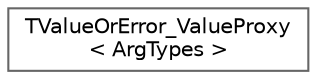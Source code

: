 digraph "Graphical Class Hierarchy"
{
 // INTERACTIVE_SVG=YES
 // LATEX_PDF_SIZE
  bgcolor="transparent";
  edge [fontname=Helvetica,fontsize=10,labelfontname=Helvetica,labelfontsize=10];
  node [fontname=Helvetica,fontsize=10,shape=box,height=0.2,width=0.4];
  rankdir="LR";
  Node0 [id="Node000000",label="TValueOrError_ValueProxy\l\< ArgTypes \>",height=0.2,width=0.4,color="grey40", fillcolor="white", style="filled",URL="$dd/d82/structTValueOrError__ValueProxy.html",tooltip=" "];
}
